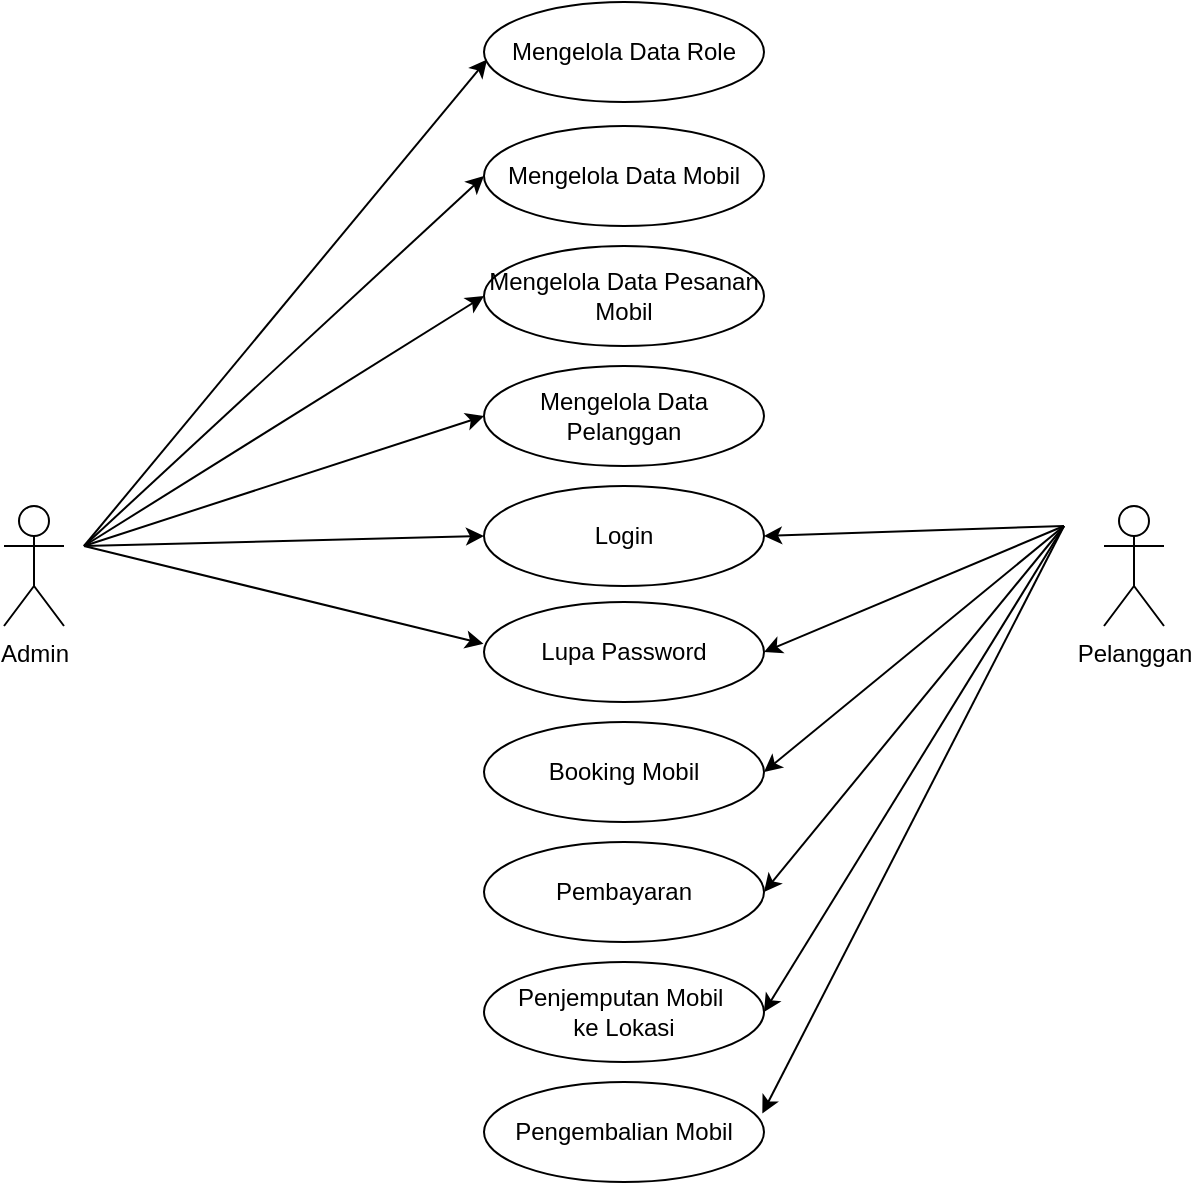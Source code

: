 <mxfile version="24.7.17">
  <diagram name="Page-1" id="lzcPqo8F_ukYm6m2X-VP">
    <mxGraphModel dx="880" dy="524" grid="1" gridSize="10" guides="1" tooltips="1" connect="1" arrows="1" fold="1" page="1" pageScale="1" pageWidth="827" pageHeight="1169" math="0" shadow="0">
      <root>
        <mxCell id="0" />
        <mxCell id="1" parent="0" />
        <mxCell id="btTclXF5VVpqyP1IIABV-1" value="Admin" style="shape=umlActor;verticalLabelPosition=bottom;verticalAlign=top;html=1;outlineConnect=0;" parent="1" vertex="1">
          <mxGeometry x="150" y="312" width="30" height="60" as="geometry" />
        </mxCell>
        <mxCell id="btTclXF5VVpqyP1IIABV-3" value="Pelanggan" style="shape=umlActor;verticalLabelPosition=bottom;verticalAlign=top;html=1;outlineConnect=0;" parent="1" vertex="1">
          <mxGeometry x="700" y="312" width="30" height="60" as="geometry" />
        </mxCell>
        <mxCell id="btTclXF5VVpqyP1IIABV-7" value="Login" style="ellipse;whiteSpace=wrap;html=1;" parent="1" vertex="1">
          <mxGeometry x="390" y="302" width="140" height="50" as="geometry" />
        </mxCell>
        <mxCell id="btTclXF5VVpqyP1IIABV-14" value="" style="endArrow=none;html=1;rounded=0;startArrow=classic;startFill=1;exitX=1;exitY=0.5;exitDx=0;exitDy=0;" parent="1" source="btTclXF5VVpqyP1IIABV-21" edge="1">
          <mxGeometry width="50" height="50" relative="1" as="geometry">
            <mxPoint x="590" y="177" as="sourcePoint" />
            <mxPoint x="680" y="322" as="targetPoint" />
          </mxGeometry>
        </mxCell>
        <mxCell id="btTclXF5VVpqyP1IIABV-15" value="Mengelola Data Mobil" style="ellipse;whiteSpace=wrap;html=1;" parent="1" vertex="1">
          <mxGeometry x="390" y="122" width="140" height="50" as="geometry" />
        </mxCell>
        <mxCell id="btTclXF5VVpqyP1IIABV-16" value="Mengelola Data Pesanan Mobil" style="ellipse;whiteSpace=wrap;html=1;" parent="1" vertex="1">
          <mxGeometry x="390" y="182" width="140" height="50" as="geometry" />
        </mxCell>
        <mxCell id="btTclXF5VVpqyP1IIABV-17" value="Mengelola Data Pelanggan" style="ellipse;whiteSpace=wrap;html=1;" parent="1" vertex="1">
          <mxGeometry x="390" y="242" width="140" height="50" as="geometry" />
        </mxCell>
        <mxCell id="btTclXF5VVpqyP1IIABV-18" value="" style="endArrow=classic;html=1;rounded=0;entryX=0;entryY=0.5;entryDx=0;entryDy=0;" parent="1" target="btTclXF5VVpqyP1IIABV-15" edge="1">
          <mxGeometry width="50" height="50" relative="1" as="geometry">
            <mxPoint x="190" y="332" as="sourcePoint" />
            <mxPoint x="260" y="192" as="targetPoint" />
          </mxGeometry>
        </mxCell>
        <mxCell id="btTclXF5VVpqyP1IIABV-19" value="" style="endArrow=classic;html=1;rounded=0;entryX=0;entryY=0.5;entryDx=0;entryDy=0;" parent="1" target="btTclXF5VVpqyP1IIABV-16" edge="1">
          <mxGeometry width="50" height="50" relative="1" as="geometry">
            <mxPoint x="190" y="332" as="sourcePoint" />
            <mxPoint x="260" y="202" as="targetPoint" />
          </mxGeometry>
        </mxCell>
        <mxCell id="btTclXF5VVpqyP1IIABV-20" value="" style="endArrow=classic;html=1;rounded=0;entryX=0;entryY=0.5;entryDx=0;entryDy=0;" parent="1" target="btTclXF5VVpqyP1IIABV-17" edge="1">
          <mxGeometry width="50" height="50" relative="1" as="geometry">
            <mxPoint x="190" y="332" as="sourcePoint" />
            <mxPoint x="270" y="252" as="targetPoint" />
          </mxGeometry>
        </mxCell>
        <mxCell id="btTclXF5VVpqyP1IIABV-21" value="Booking Mobil" style="ellipse;whiteSpace=wrap;html=1;" parent="1" vertex="1">
          <mxGeometry x="390" y="420" width="140" height="50" as="geometry" />
        </mxCell>
        <mxCell id="btTclXF5VVpqyP1IIABV-27" value="Pembayaran" style="ellipse;whiteSpace=wrap;html=1;" parent="1" vertex="1">
          <mxGeometry x="390" y="480" width="140" height="50" as="geometry" />
        </mxCell>
        <mxCell id="btTclXF5VVpqyP1IIABV-28" value="" style="endArrow=classic;html=1;rounded=0;entryX=1;entryY=0.5;entryDx=0;entryDy=0;endFill=1;" parent="1" target="btTclXF5VVpqyP1IIABV-27" edge="1">
          <mxGeometry width="50" height="50" relative="1" as="geometry">
            <mxPoint x="680" y="322" as="sourcePoint" />
            <mxPoint x="560" y="272" as="targetPoint" />
          </mxGeometry>
        </mxCell>
        <mxCell id="btTclXF5VVpqyP1IIABV-36" value="Penjemputan Mobil&amp;nbsp;&lt;div&gt;ke Lokasi&lt;/div&gt;" style="ellipse;whiteSpace=wrap;html=1;" parent="1" vertex="1">
          <mxGeometry x="390" y="540" width="140" height="50" as="geometry" />
        </mxCell>
        <mxCell id="btTclXF5VVpqyP1IIABV-37" value="Pengembalian Mobil" style="ellipse;whiteSpace=wrap;html=1;" parent="1" vertex="1">
          <mxGeometry x="390" y="600" width="140" height="50" as="geometry" />
        </mxCell>
        <mxCell id="btTclXF5VVpqyP1IIABV-40" value="" style="endArrow=classic;html=1;rounded=0;entryX=1;entryY=0.5;entryDx=0;entryDy=0;endFill=1;" parent="1" target="btTclXF5VVpqyP1IIABV-36" edge="1">
          <mxGeometry width="50" height="50" relative="1" as="geometry">
            <mxPoint x="680" y="322" as="sourcePoint" />
            <mxPoint x="600" y="302" as="targetPoint" />
          </mxGeometry>
        </mxCell>
        <mxCell id="btTclXF5VVpqyP1IIABV-41" value="" style="endArrow=classic;html=1;rounded=0;entryX=0.994;entryY=0.316;entryDx=0;entryDy=0;endFill=1;entryPerimeter=0;" parent="1" target="btTclXF5VVpqyP1IIABV-37" edge="1">
          <mxGeometry width="50" height="50" relative="1" as="geometry">
            <mxPoint x="680" y="322" as="sourcePoint" />
            <mxPoint x="490" y="462" as="targetPoint" />
          </mxGeometry>
        </mxCell>
        <mxCell id="nKnBXcsVQIlAc5ingZsk-1" value="" style="endArrow=classic;html=1;rounded=0;entryX=0;entryY=0.5;entryDx=0;entryDy=0;" parent="1" target="btTclXF5VVpqyP1IIABV-7" edge="1">
          <mxGeometry width="50" height="50" relative="1" as="geometry">
            <mxPoint x="190" y="332" as="sourcePoint" />
            <mxPoint x="380" y="122" as="targetPoint" />
          </mxGeometry>
        </mxCell>
        <mxCell id="nKnBXcsVQIlAc5ingZsk-2" value="" style="endArrow=none;html=1;rounded=0;startArrow=classic;startFill=1;exitX=1;exitY=0.5;exitDx=0;exitDy=0;" parent="1" source="btTclXF5VVpqyP1IIABV-7" edge="1">
          <mxGeometry width="50" height="50" relative="1" as="geometry">
            <mxPoint x="480" y="119" as="sourcePoint" />
            <mxPoint x="680" y="322" as="targetPoint" />
          </mxGeometry>
        </mxCell>
        <mxCell id="XDI_oep2auRX-oKq7xni-1" value="Mengelola Data Role" style="ellipse;whiteSpace=wrap;html=1;" parent="1" vertex="1">
          <mxGeometry x="390" y="60" width="140" height="50" as="geometry" />
        </mxCell>
        <mxCell id="XDI_oep2auRX-oKq7xni-2" value="" style="endArrow=classic;html=1;rounded=0;entryX=0.011;entryY=0.576;entryDx=0;entryDy=0;entryPerimeter=0;" parent="1" target="XDI_oep2auRX-oKq7xni-1" edge="1">
          <mxGeometry width="50" height="50" relative="1" as="geometry">
            <mxPoint x="190" y="332" as="sourcePoint" />
            <mxPoint x="390" y="92" as="targetPoint" />
          </mxGeometry>
        </mxCell>
        <mxCell id="XDI_oep2auRX-oKq7xni-4" value="Lupa Password" style="ellipse;whiteSpace=wrap;html=1;" parent="1" vertex="1">
          <mxGeometry x="390" y="360" width="140" height="50" as="geometry" />
        </mxCell>
        <mxCell id="XDI_oep2auRX-oKq7xni-6" value="" style="endArrow=classic;html=1;rounded=0;entryX=-0.002;entryY=0.418;entryDx=0;entryDy=0;entryPerimeter=0;" parent="1" target="XDI_oep2auRX-oKq7xni-4" edge="1">
          <mxGeometry width="50" height="50" relative="1" as="geometry">
            <mxPoint x="190" y="332" as="sourcePoint" />
            <mxPoint x="390" y="372" as="targetPoint" />
          </mxGeometry>
        </mxCell>
        <mxCell id="XDI_oep2auRX-oKq7xni-7" value="" style="endArrow=none;html=1;rounded=0;startArrow=classic;startFill=1;exitX=1;exitY=0.5;exitDx=0;exitDy=0;" parent="1" source="XDI_oep2auRX-oKq7xni-4" edge="1">
          <mxGeometry width="50" height="50" relative="1" as="geometry">
            <mxPoint x="520" y="362" as="sourcePoint" />
            <mxPoint x="680" y="322" as="targetPoint" />
          </mxGeometry>
        </mxCell>
      </root>
    </mxGraphModel>
  </diagram>
</mxfile>
